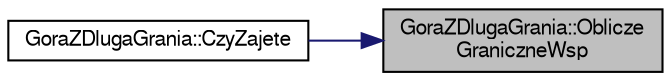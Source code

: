 digraph "GoraZDlugaGrania::ObliczeGraniczneWsp"
{
 // LATEX_PDF_SIZE
  edge [fontname="FreeSans",fontsize="10",labelfontname="FreeSans",labelfontsize="10"];
  node [fontname="FreeSans",fontsize="10",shape=record];
  rankdir="RL";
  Node1 [label="GoraZDlugaGrania::Oblicze\lGraniczneWsp",height=0.2,width=0.4,color="black", fillcolor="grey75", style="filled", fontcolor="black",tooltip="Metody sprawdzajace zajetosc obszaru."];
  Node1 -> Node2 [dir="back",color="midnightblue",fontsize="10",style="solid",fontname="FreeSans"];
  Node2 [label="GoraZDlugaGrania::CzyZajete",height=0.2,width=0.4,color="black", fillcolor="white", style="filled",URL="$a00134.html#ab057d70681a544f6968fb3a31e24b70e",tooltip="Metoda sprawdzajaca czy dane polozenie jest zajete przez obiekt klasy GoraZDlugaGrania."];
}
